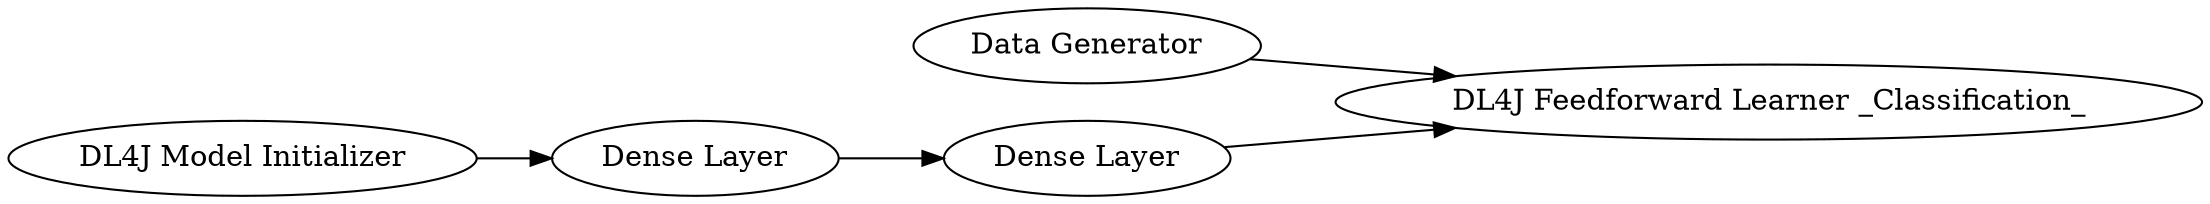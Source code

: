 digraph {
	29 -> 14
	27 -> 26
	26 -> 29
	8 -> 14
	27 [label="DL4J Model Initializer"]
	29 [label="Dense Layer"]
	26 [label="Dense Layer"]
	8 [label="Data Generator"]
	14 [label="DL4J Feedforward Learner _Classification_"]
	rankdir=LR
}
